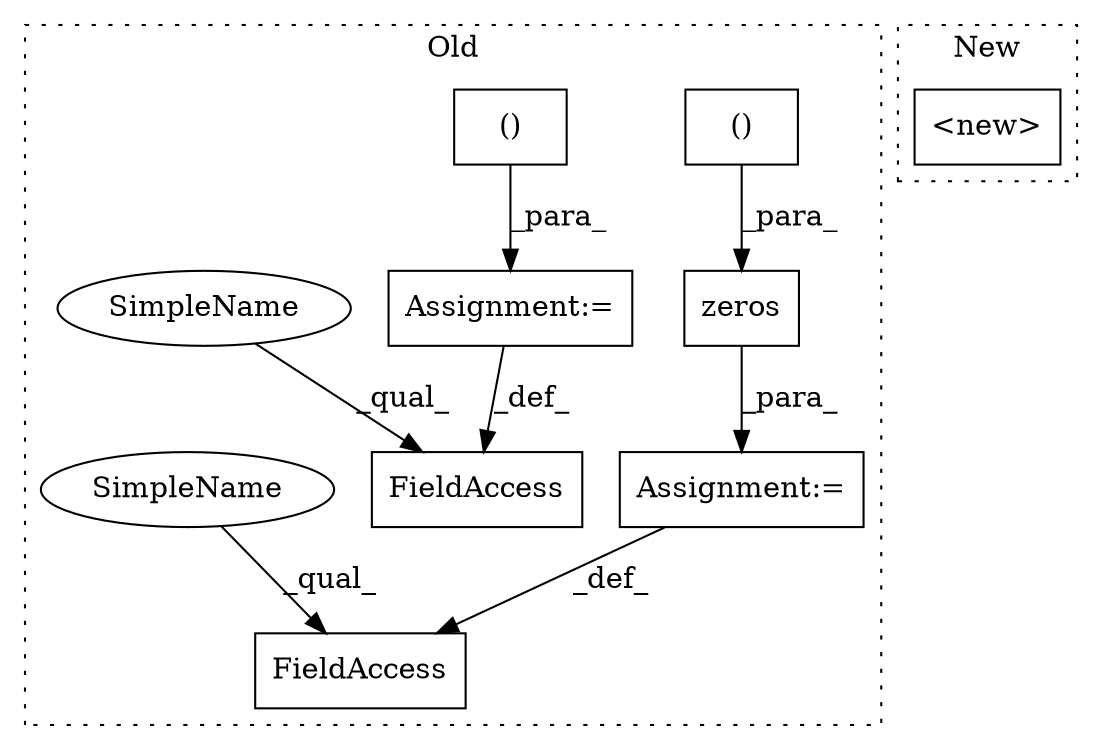 digraph G {
subgraph cluster0 {
1 [label="zeros" a="32" s="577,627" l="13,2" shape="box"];
3 [label="()" a="106" s="590" l="37" shape="box"];
4 [label="Assignment:=" a="7" s="570" l="1" shape="box"];
5 [label="FieldAccess" a="22" s="563" l="7" shape="box"];
6 [label="FieldAccess" a="22" s="483" l="7" shape="box"];
7 [label="Assignment:=" a="7" s="490" l="1" shape="box"];
8 [label="()" a="106" s="514" l="25" shape="box"];
9 [label="SimpleName" a="42" s="483" l="4" shape="ellipse"];
10 [label="SimpleName" a="42" s="563" l="4" shape="ellipse"];
label = "Old";
style="dotted";
}
subgraph cluster1 {
2 [label="<new>" a="46" s="318" l="8" shape="box"];
label = "New";
style="dotted";
}
1 -> 4 [label="_para_"];
3 -> 1 [label="_para_"];
4 -> 5 [label="_def_"];
7 -> 6 [label="_def_"];
8 -> 7 [label="_para_"];
9 -> 6 [label="_qual_"];
10 -> 5 [label="_qual_"];
}